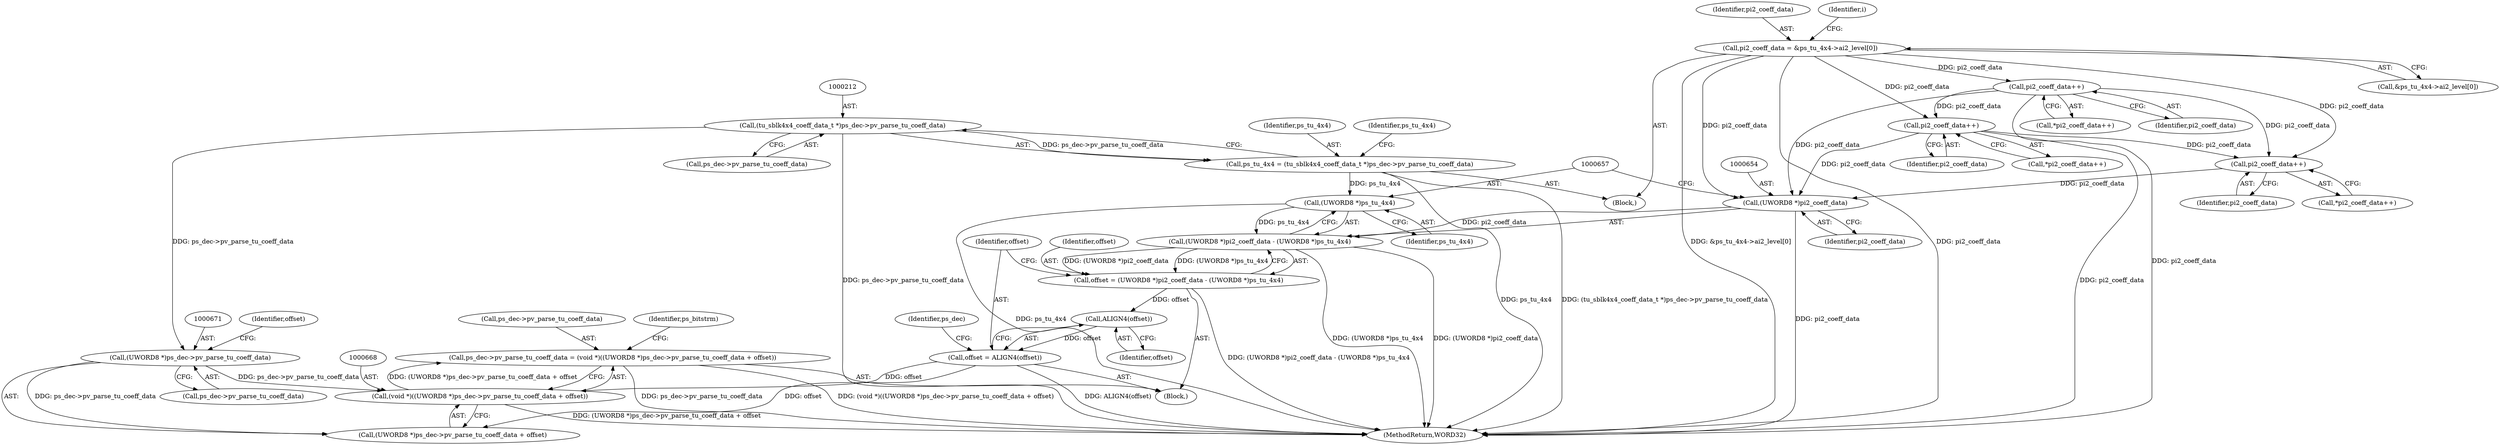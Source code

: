 digraph "0_Android_c57fc3703ae2e0d41b1f6580c50015937f2d23c1_0@integer" {
"1000663" [label="(Call,ps_dec->pv_parse_tu_coeff_data = (void *)((UWORD8 *)ps_dec->pv_parse_tu_coeff_data + offset))"];
"1000667" [label="(Call,(void *)((UWORD8 *)ps_dec->pv_parse_tu_coeff_data + offset))"];
"1000670" [label="(Call,(UWORD8 *)ps_dec->pv_parse_tu_coeff_data)"];
"1000211" [label="(Call,(tu_sblk4x4_coeff_data_t *)ps_dec->pv_parse_tu_coeff_data)"];
"1000659" [label="(Call,offset = ALIGN4(offset))"];
"1000661" [label="(Call,ALIGN4(offset))"];
"1000650" [label="(Call,offset = (UWORD8 *)pi2_coeff_data - (UWORD8 *)ps_tu_4x4)"];
"1000652" [label="(Call,(UWORD8 *)pi2_coeff_data - (UWORD8 *)ps_tu_4x4)"];
"1000653" [label="(Call,(UWORD8 *)pi2_coeff_data)"];
"1000549" [label="(Call,pi2_coeff_data++)"];
"1000221" [label="(Call,pi2_coeff_data = &ps_tu_4x4->ai2_level[0])"];
"1000640" [label="(Call,pi2_coeff_data++)"];
"1000607" [label="(Call,pi2_coeff_data++)"];
"1000656" [label="(Call,(UWORD8 *)ps_tu_4x4)"];
"1000209" [label="(Call,ps_tu_4x4 = (tu_sblk4x4_coeff_data_t *)ps_dec->pv_parse_tu_coeff_data)"];
"1000221" [label="(Call,pi2_coeff_data = &ps_tu_4x4->ai2_level[0])"];
"1000209" [label="(Call,ps_tu_4x4 = (tu_sblk4x4_coeff_data_t *)ps_dec->pv_parse_tu_coeff_data)"];
"1000210" [label="(Identifier,ps_tu_4x4)"];
"1000683" [label="(MethodReturn,WORD32)"];
"1000661" [label="(Call,ALIGN4(offset))"];
"1000662" [label="(Identifier,offset)"];
"1000658" [label="(Identifier,ps_tu_4x4)"];
"1000548" [label="(Call,*pi2_coeff_data++)"];
"1000218" [label="(Identifier,ps_tu_4x4)"];
"1000211" [label="(Call,(tu_sblk4x4_coeff_data_t *)ps_dec->pv_parse_tu_coeff_data)"];
"1000641" [label="(Identifier,pi2_coeff_data)"];
"1000639" [label="(Call,*pi2_coeff_data++)"];
"1000640" [label="(Call,pi2_coeff_data++)"];
"1000663" [label="(Call,ps_dec->pv_parse_tu_coeff_data = (void *)((UWORD8 *)ps_dec->pv_parse_tu_coeff_data + offset))"];
"1000678" [label="(Identifier,ps_bitstrm)"];
"1000670" [label="(Call,(UWORD8 *)ps_dec->pv_parse_tu_coeff_data)"];
"1000660" [label="(Identifier,offset)"];
"1000222" [label="(Identifier,pi2_coeff_data)"];
"1000669" [label="(Call,(UWORD8 *)ps_dec->pv_parse_tu_coeff_data + offset)"];
"1000664" [label="(Call,ps_dec->pv_parse_tu_coeff_data)"];
"1000656" [label="(Call,(UWORD8 *)ps_tu_4x4)"];
"1000606" [label="(Call,*pi2_coeff_data++)"];
"1000549" [label="(Call,pi2_coeff_data++)"];
"1000608" [label="(Identifier,pi2_coeff_data)"];
"1000213" [label="(Call,ps_dec->pv_parse_tu_coeff_data)"];
"1000651" [label="(Identifier,offset)"];
"1000650" [label="(Call,offset = (UWORD8 *)pi2_coeff_data - (UWORD8 *)ps_tu_4x4)"];
"1000223" [label="(Call,&ps_tu_4x4->ai2_level[0])"];
"1000230" [label="(Identifier,i)"];
"1000550" [label="(Identifier,pi2_coeff_data)"];
"1000652" [label="(Call,(UWORD8 *)pi2_coeff_data - (UWORD8 *)ps_tu_4x4)"];
"1000659" [label="(Call,offset = ALIGN4(offset))"];
"1000675" [label="(Identifier,offset)"];
"1000665" [label="(Identifier,ps_dec)"];
"1000607" [label="(Call,pi2_coeff_data++)"];
"1000667" [label="(Call,(void *)((UWORD8 *)ps_dec->pv_parse_tu_coeff_data + offset))"];
"1000164" [label="(Block,)"];
"1000648" [label="(Block,)"];
"1000653" [label="(Call,(UWORD8 *)pi2_coeff_data)"];
"1000655" [label="(Identifier,pi2_coeff_data)"];
"1000672" [label="(Call,ps_dec->pv_parse_tu_coeff_data)"];
"1000663" -> "1000648"  [label="AST: "];
"1000663" -> "1000667"  [label="CFG: "];
"1000664" -> "1000663"  [label="AST: "];
"1000667" -> "1000663"  [label="AST: "];
"1000678" -> "1000663"  [label="CFG: "];
"1000663" -> "1000683"  [label="DDG: ps_dec->pv_parse_tu_coeff_data"];
"1000663" -> "1000683"  [label="DDG: (void *)((UWORD8 *)ps_dec->pv_parse_tu_coeff_data + offset)"];
"1000667" -> "1000663"  [label="DDG: (UWORD8 *)ps_dec->pv_parse_tu_coeff_data + offset"];
"1000667" -> "1000669"  [label="CFG: "];
"1000668" -> "1000667"  [label="AST: "];
"1000669" -> "1000667"  [label="AST: "];
"1000667" -> "1000683"  [label="DDG: (UWORD8 *)ps_dec->pv_parse_tu_coeff_data + offset"];
"1000670" -> "1000667"  [label="DDG: ps_dec->pv_parse_tu_coeff_data"];
"1000659" -> "1000667"  [label="DDG: offset"];
"1000670" -> "1000669"  [label="AST: "];
"1000670" -> "1000672"  [label="CFG: "];
"1000671" -> "1000670"  [label="AST: "];
"1000672" -> "1000670"  [label="AST: "];
"1000675" -> "1000670"  [label="CFG: "];
"1000670" -> "1000669"  [label="DDG: ps_dec->pv_parse_tu_coeff_data"];
"1000211" -> "1000670"  [label="DDG: ps_dec->pv_parse_tu_coeff_data"];
"1000211" -> "1000209"  [label="AST: "];
"1000211" -> "1000213"  [label="CFG: "];
"1000212" -> "1000211"  [label="AST: "];
"1000213" -> "1000211"  [label="AST: "];
"1000209" -> "1000211"  [label="CFG: "];
"1000211" -> "1000683"  [label="DDG: ps_dec->pv_parse_tu_coeff_data"];
"1000211" -> "1000209"  [label="DDG: ps_dec->pv_parse_tu_coeff_data"];
"1000659" -> "1000648"  [label="AST: "];
"1000659" -> "1000661"  [label="CFG: "];
"1000660" -> "1000659"  [label="AST: "];
"1000661" -> "1000659"  [label="AST: "];
"1000665" -> "1000659"  [label="CFG: "];
"1000659" -> "1000683"  [label="DDG: ALIGN4(offset)"];
"1000661" -> "1000659"  [label="DDG: offset"];
"1000659" -> "1000669"  [label="DDG: offset"];
"1000661" -> "1000662"  [label="CFG: "];
"1000662" -> "1000661"  [label="AST: "];
"1000650" -> "1000661"  [label="DDG: offset"];
"1000650" -> "1000648"  [label="AST: "];
"1000650" -> "1000652"  [label="CFG: "];
"1000651" -> "1000650"  [label="AST: "];
"1000652" -> "1000650"  [label="AST: "];
"1000660" -> "1000650"  [label="CFG: "];
"1000650" -> "1000683"  [label="DDG: (UWORD8 *)pi2_coeff_data - (UWORD8 *)ps_tu_4x4"];
"1000652" -> "1000650"  [label="DDG: (UWORD8 *)pi2_coeff_data"];
"1000652" -> "1000650"  [label="DDG: (UWORD8 *)ps_tu_4x4"];
"1000652" -> "1000656"  [label="CFG: "];
"1000653" -> "1000652"  [label="AST: "];
"1000656" -> "1000652"  [label="AST: "];
"1000652" -> "1000683"  [label="DDG: (UWORD8 *)ps_tu_4x4"];
"1000652" -> "1000683"  [label="DDG: (UWORD8 *)pi2_coeff_data"];
"1000653" -> "1000652"  [label="DDG: pi2_coeff_data"];
"1000656" -> "1000652"  [label="DDG: ps_tu_4x4"];
"1000653" -> "1000655"  [label="CFG: "];
"1000654" -> "1000653"  [label="AST: "];
"1000655" -> "1000653"  [label="AST: "];
"1000657" -> "1000653"  [label="CFG: "];
"1000653" -> "1000683"  [label="DDG: pi2_coeff_data"];
"1000549" -> "1000653"  [label="DDG: pi2_coeff_data"];
"1000640" -> "1000653"  [label="DDG: pi2_coeff_data"];
"1000607" -> "1000653"  [label="DDG: pi2_coeff_data"];
"1000221" -> "1000653"  [label="DDG: pi2_coeff_data"];
"1000549" -> "1000548"  [label="AST: "];
"1000549" -> "1000550"  [label="CFG: "];
"1000550" -> "1000549"  [label="AST: "];
"1000548" -> "1000549"  [label="CFG: "];
"1000549" -> "1000683"  [label="DDG: pi2_coeff_data"];
"1000221" -> "1000549"  [label="DDG: pi2_coeff_data"];
"1000549" -> "1000607"  [label="DDG: pi2_coeff_data"];
"1000549" -> "1000640"  [label="DDG: pi2_coeff_data"];
"1000221" -> "1000164"  [label="AST: "];
"1000221" -> "1000223"  [label="CFG: "];
"1000222" -> "1000221"  [label="AST: "];
"1000223" -> "1000221"  [label="AST: "];
"1000230" -> "1000221"  [label="CFG: "];
"1000221" -> "1000683"  [label="DDG: &ps_tu_4x4->ai2_level[0]"];
"1000221" -> "1000683"  [label="DDG: pi2_coeff_data"];
"1000221" -> "1000607"  [label="DDG: pi2_coeff_data"];
"1000221" -> "1000640"  [label="DDG: pi2_coeff_data"];
"1000640" -> "1000639"  [label="AST: "];
"1000640" -> "1000641"  [label="CFG: "];
"1000641" -> "1000640"  [label="AST: "];
"1000639" -> "1000640"  [label="CFG: "];
"1000607" -> "1000640"  [label="DDG: pi2_coeff_data"];
"1000607" -> "1000606"  [label="AST: "];
"1000607" -> "1000608"  [label="CFG: "];
"1000608" -> "1000607"  [label="AST: "];
"1000606" -> "1000607"  [label="CFG: "];
"1000607" -> "1000683"  [label="DDG: pi2_coeff_data"];
"1000656" -> "1000658"  [label="CFG: "];
"1000657" -> "1000656"  [label="AST: "];
"1000658" -> "1000656"  [label="AST: "];
"1000656" -> "1000683"  [label="DDG: ps_tu_4x4"];
"1000209" -> "1000656"  [label="DDG: ps_tu_4x4"];
"1000209" -> "1000164"  [label="AST: "];
"1000210" -> "1000209"  [label="AST: "];
"1000218" -> "1000209"  [label="CFG: "];
"1000209" -> "1000683"  [label="DDG: ps_tu_4x4"];
"1000209" -> "1000683"  [label="DDG: (tu_sblk4x4_coeff_data_t *)ps_dec->pv_parse_tu_coeff_data"];
}
